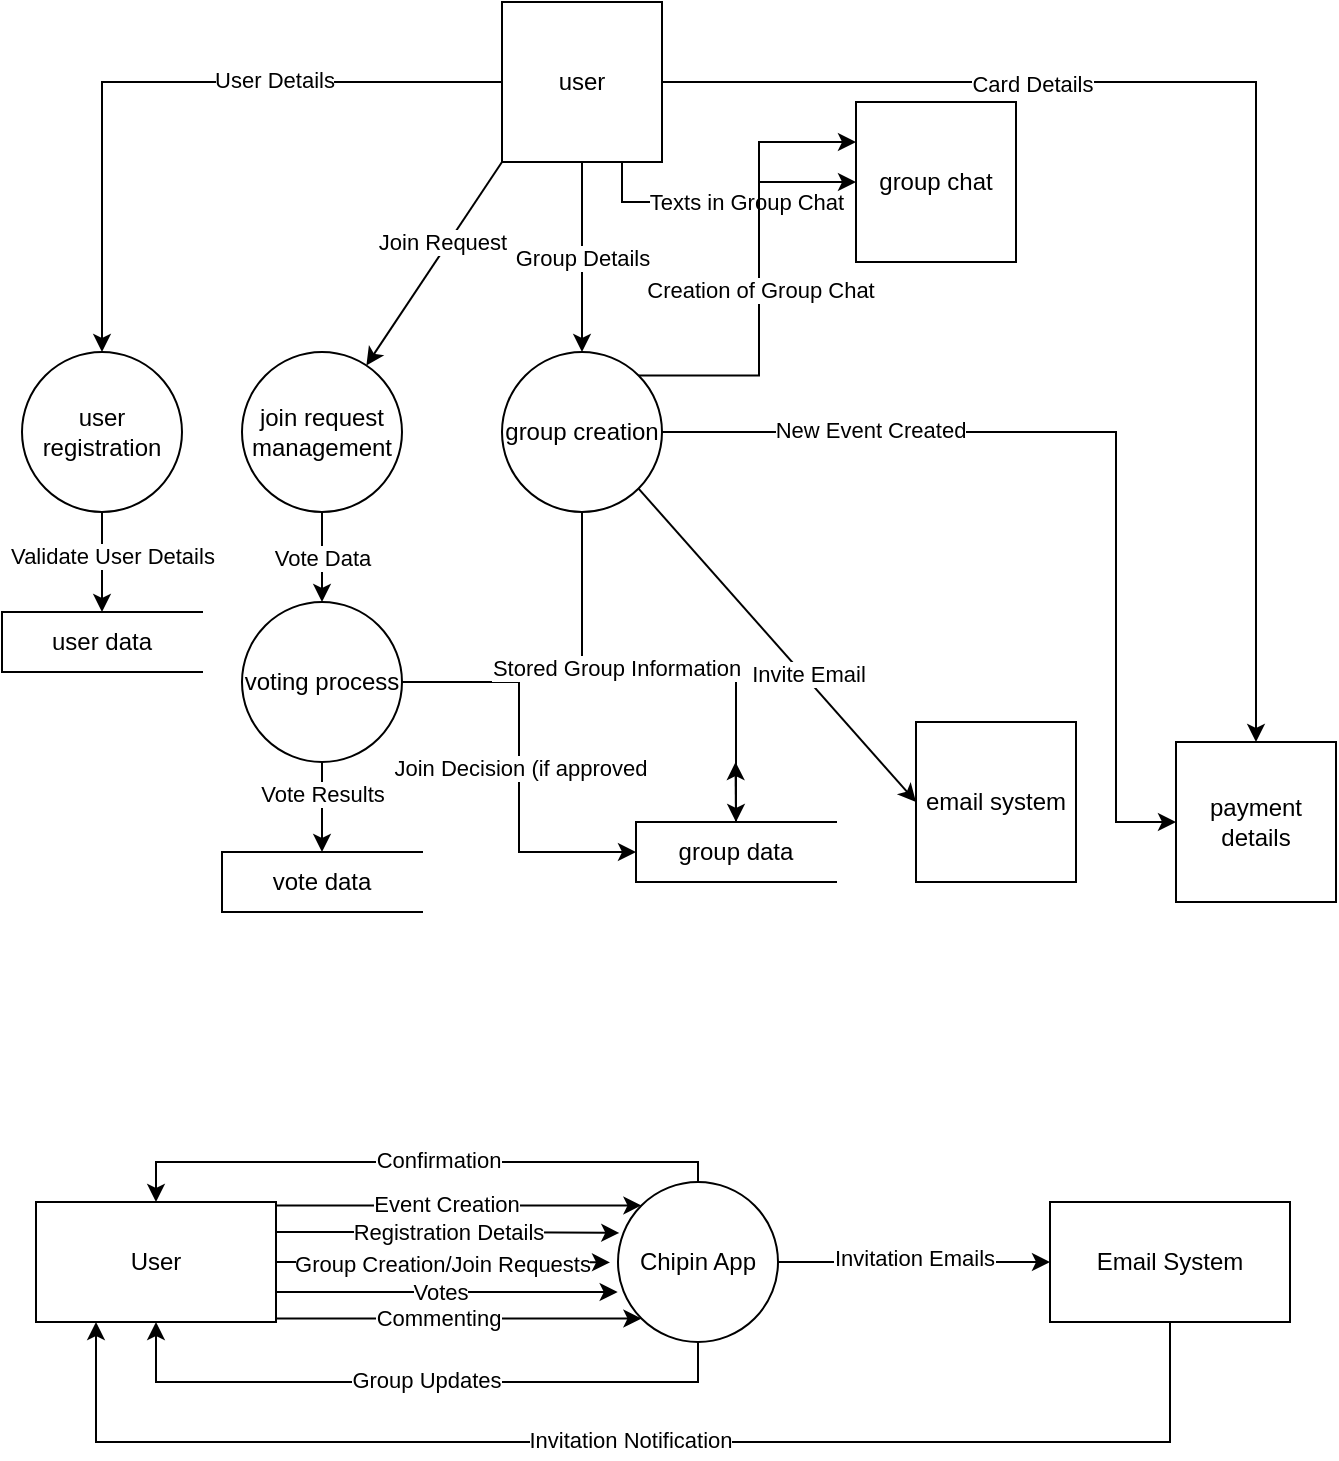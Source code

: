 <mxfile version="24.8.6">
  <diagram name="Page-1" id="X9dftWcr-_qkQx8xd6QC">
    <mxGraphModel dx="867" dy="551" grid="1" gridSize="10" guides="1" tooltips="1" connect="1" arrows="1" fold="1" page="1" pageScale="1" pageWidth="827" pageHeight="1169" math="0" shadow="0">
      <root>
        <mxCell id="0" />
        <mxCell id="1" parent="0" />
        <mxCell id="alYRL4gctIjINkwNbVFR-12" value="email system" style="whiteSpace=wrap;html=1;aspect=fixed;" parent="1" vertex="1">
          <mxGeometry x="540" y="390" width="80" height="80" as="geometry" />
        </mxCell>
        <mxCell id="alYRL4gctIjINkwNbVFR-26" style="edgeStyle=orthogonalEdgeStyle;rounded=0;orthogonalLoop=1;jettySize=auto;html=1;entryX=0.5;entryY=0;entryDx=0;entryDy=0;" parent="1" source="alYRL4gctIjINkwNbVFR-13" target="alYRL4gctIjINkwNbVFR-18" edge="1">
          <mxGeometry relative="1" as="geometry" />
        </mxCell>
        <mxCell id="alYRL4gctIjINkwNbVFR-27" value="Validate User Details" style="edgeLabel;html=1;align=center;verticalAlign=middle;resizable=0;points=[];" parent="alYRL4gctIjINkwNbVFR-26" vertex="1" connectable="0">
          <mxGeometry x="-0.124" y="5" relative="1" as="geometry">
            <mxPoint as="offset" />
          </mxGeometry>
        </mxCell>
        <mxCell id="alYRL4gctIjINkwNbVFR-13" value="user registration" style="ellipse;whiteSpace=wrap;html=1;aspect=fixed;" parent="1" vertex="1">
          <mxGeometry x="93" y="205" width="80" height="80" as="geometry" />
        </mxCell>
        <mxCell id="alYRL4gctIjINkwNbVFR-57" value="Vote Data" style="edgeStyle=orthogonalEdgeStyle;rounded=0;orthogonalLoop=1;jettySize=auto;html=1;entryX=0.5;entryY=0;entryDx=0;entryDy=0;" parent="1" source="alYRL4gctIjINkwNbVFR-15" target="alYRL4gctIjINkwNbVFR-16" edge="1">
          <mxGeometry relative="1" as="geometry" />
        </mxCell>
        <mxCell id="alYRL4gctIjINkwNbVFR-15" value="join request management" style="ellipse;whiteSpace=wrap;html=1;aspect=fixed;" parent="1" vertex="1">
          <mxGeometry x="203" y="205" width="80" height="80" as="geometry" />
        </mxCell>
        <mxCell id="alYRL4gctIjINkwNbVFR-58" style="edgeStyle=orthogonalEdgeStyle;rounded=0;orthogonalLoop=1;jettySize=auto;html=1;exitX=0.5;exitY=1;exitDx=0;exitDy=0;entryX=0.5;entryY=0;entryDx=0;entryDy=0;" parent="1" source="alYRL4gctIjINkwNbVFR-16" target="alYRL4gctIjINkwNbVFR-20" edge="1">
          <mxGeometry relative="1" as="geometry" />
        </mxCell>
        <mxCell id="alYRL4gctIjINkwNbVFR-59" value="Vote Results" style="edgeLabel;html=1;align=center;verticalAlign=middle;resizable=0;points=[];" parent="alYRL4gctIjINkwNbVFR-58" vertex="1" connectable="0">
          <mxGeometry x="-0.296" relative="1" as="geometry">
            <mxPoint as="offset" />
          </mxGeometry>
        </mxCell>
        <mxCell id="alYRL4gctIjINkwNbVFR-64" value="Join Decision (if approved" style="edgeStyle=orthogonalEdgeStyle;rounded=0;orthogonalLoop=1;jettySize=auto;html=1;entryX=0;entryY=0.5;entryDx=0;entryDy=0;" parent="1" source="alYRL4gctIjINkwNbVFR-16" target="alYRL4gctIjINkwNbVFR-19" edge="1">
          <mxGeometry relative="1" as="geometry" />
        </mxCell>
        <mxCell id="alYRL4gctIjINkwNbVFR-16" value="voting process" style="ellipse;whiteSpace=wrap;html=1;aspect=fixed;" parent="1" vertex="1">
          <mxGeometry x="203" y="330" width="80" height="80" as="geometry" />
        </mxCell>
        <mxCell id="alYRL4gctIjINkwNbVFR-18" value="user data" style="html=1;dashed=0;whiteSpace=wrap;shape=partialRectangle;right=0;" parent="1" vertex="1">
          <mxGeometry x="83" y="335" width="100" height="30" as="geometry" />
        </mxCell>
        <mxCell id="alYRL4gctIjINkwNbVFR-65" style="edgeStyle=orthogonalEdgeStyle;rounded=0;orthogonalLoop=1;jettySize=auto;html=1;exitX=0.5;exitY=0;exitDx=0;exitDy=0;" parent="1" source="alYRL4gctIjINkwNbVFR-19" edge="1">
          <mxGeometry relative="1" as="geometry">
            <mxPoint x="449.765" y="410" as="targetPoint" />
          </mxGeometry>
        </mxCell>
        <mxCell id="alYRL4gctIjINkwNbVFR-19" value="group data" style="html=1;dashed=0;whiteSpace=wrap;shape=partialRectangle;right=0;" parent="1" vertex="1">
          <mxGeometry x="400" y="440" width="100" height="30" as="geometry" />
        </mxCell>
        <mxCell id="alYRL4gctIjINkwNbVFR-20" value="vote data" style="html=1;dashed=0;whiteSpace=wrap;shape=partialRectangle;right=0;" parent="1" vertex="1">
          <mxGeometry x="193" y="455" width="100" height="30" as="geometry" />
        </mxCell>
        <mxCell id="alYRL4gctIjINkwNbVFR-23" style="edgeStyle=orthogonalEdgeStyle;rounded=0;orthogonalLoop=1;jettySize=auto;html=1;entryX=0.5;entryY=0;entryDx=0;entryDy=0;" parent="1" source="alYRL4gctIjINkwNbVFR-22" target="alYRL4gctIjINkwNbVFR-13" edge="1">
          <mxGeometry relative="1" as="geometry" />
        </mxCell>
        <mxCell id="alYRL4gctIjINkwNbVFR-24" value="User Details" style="edgeLabel;html=1;align=center;verticalAlign=middle;resizable=0;points=[];" parent="alYRL4gctIjINkwNbVFR-23" vertex="1" connectable="0">
          <mxGeometry x="-0.316" y="-2" relative="1" as="geometry">
            <mxPoint y="1" as="offset" />
          </mxGeometry>
        </mxCell>
        <mxCell id="alYRL4gctIjINkwNbVFR-28" value="Group Details" style="edgeStyle=orthogonalEdgeStyle;rounded=0;orthogonalLoop=1;jettySize=auto;html=1;entryX=0.5;entryY=0;entryDx=0;entryDy=0;exitX=0.5;exitY=1;exitDx=0;exitDy=0;" parent="1" source="alYRL4gctIjINkwNbVFR-22" target="alYRL4gctIjINkwNbVFR-14" edge="1">
          <mxGeometry relative="1" as="geometry" />
        </mxCell>
        <mxCell id="alYRL4gctIjINkwNbVFR-72" style="edgeStyle=orthogonalEdgeStyle;rounded=0;orthogonalLoop=1;jettySize=auto;html=1;exitX=1;exitY=0.5;exitDx=0;exitDy=0;entryX=0.5;entryY=0;entryDx=0;entryDy=0;" parent="1" source="alYRL4gctIjINkwNbVFR-22" target="alYRL4gctIjINkwNbVFR-44" edge="1">
          <mxGeometry relative="1" as="geometry" />
        </mxCell>
        <mxCell id="alYRL4gctIjINkwNbVFR-73" value="Card Details" style="edgeLabel;html=1;align=center;verticalAlign=middle;resizable=0;points=[];" parent="alYRL4gctIjINkwNbVFR-72" vertex="1" connectable="0">
          <mxGeometry x="-0.41" y="-1" relative="1" as="geometry">
            <mxPoint as="offset" />
          </mxGeometry>
        </mxCell>
        <mxCell id="alYRL4gctIjINkwNbVFR-76" style="edgeStyle=orthogonalEdgeStyle;rounded=0;orthogonalLoop=1;jettySize=auto;html=1;exitX=0.75;exitY=1;exitDx=0;exitDy=0;entryX=0;entryY=0.25;entryDx=0;entryDy=0;" parent="1" source="alYRL4gctIjINkwNbVFR-22" target="alYRL4gctIjINkwNbVFR-50" edge="1">
          <mxGeometry relative="1" as="geometry" />
        </mxCell>
        <mxCell id="alYRL4gctIjINkwNbVFR-77" value="Texts in Group Chat" style="edgeLabel;html=1;align=center;verticalAlign=middle;resizable=0;points=[];" parent="alYRL4gctIjINkwNbVFR-76" vertex="1" connectable="0">
          <mxGeometry x="-0.018" relative="1" as="geometry">
            <mxPoint as="offset" />
          </mxGeometry>
        </mxCell>
        <mxCell id="alYRL4gctIjINkwNbVFR-22" value="user" style="whiteSpace=wrap;html=1;aspect=fixed;" parent="1" vertex="1">
          <mxGeometry x="333" y="30" width="80" height="80" as="geometry" />
        </mxCell>
        <mxCell id="alYRL4gctIjINkwNbVFR-34" value="" style="endArrow=classic;html=1;rounded=0;exitX=0;exitY=1;exitDx=0;exitDy=0;" parent="1" source="alYRL4gctIjINkwNbVFR-22" target="alYRL4gctIjINkwNbVFR-15" edge="1">
          <mxGeometry width="50" height="50" relative="1" as="geometry">
            <mxPoint x="333" y="115" as="sourcePoint" />
            <mxPoint x="533" y="215" as="targetPoint" />
          </mxGeometry>
        </mxCell>
        <mxCell id="alYRL4gctIjINkwNbVFR-35" value="Join Request" style="edgeLabel;html=1;align=center;verticalAlign=middle;resizable=0;points=[];" parent="alYRL4gctIjINkwNbVFR-34" vertex="1" connectable="0">
          <mxGeometry x="-0.185" y="-3" relative="1" as="geometry">
            <mxPoint as="offset" />
          </mxGeometry>
        </mxCell>
        <mxCell id="alYRL4gctIjINkwNbVFR-44" value="payment details" style="whiteSpace=wrap;html=1;aspect=fixed;" parent="1" vertex="1">
          <mxGeometry x="670" y="400" width="80" height="80" as="geometry" />
        </mxCell>
        <mxCell id="alYRL4gctIjINkwNbVFR-50" value="group chat" style="whiteSpace=wrap;html=1;aspect=fixed;" parent="1" vertex="1">
          <mxGeometry x="510" y="80" width="80" height="80" as="geometry" />
        </mxCell>
        <mxCell id="alYRL4gctIjINkwNbVFR-62" style="edgeStyle=orthogonalEdgeStyle;rounded=0;orthogonalLoop=1;jettySize=auto;html=1;exitX=0.5;exitY=1;exitDx=0;exitDy=0;entryX=0.5;entryY=0;entryDx=0;entryDy=0;" parent="1" source="alYRL4gctIjINkwNbVFR-14" target="alYRL4gctIjINkwNbVFR-19" edge="1">
          <mxGeometry relative="1" as="geometry" />
        </mxCell>
        <mxCell id="alYRL4gctIjINkwNbVFR-63" value="Stored Group Information" style="edgeLabel;html=1;align=center;verticalAlign=middle;resizable=0;points=[];" parent="alYRL4gctIjINkwNbVFR-62" vertex="1" connectable="0">
          <mxGeometry x="-0.191" relative="1" as="geometry">
            <mxPoint as="offset" />
          </mxGeometry>
        </mxCell>
        <mxCell id="alYRL4gctIjINkwNbVFR-69" style="edgeStyle=orthogonalEdgeStyle;rounded=0;orthogonalLoop=1;jettySize=auto;html=1;exitX=1;exitY=0.5;exitDx=0;exitDy=0;entryX=0;entryY=0.5;entryDx=0;entryDy=0;" parent="1" source="alYRL4gctIjINkwNbVFR-14" target="alYRL4gctIjINkwNbVFR-44" edge="1">
          <mxGeometry relative="1" as="geometry">
            <Array as="points">
              <mxPoint x="640" y="245" />
              <mxPoint x="640" y="440" />
            </Array>
          </mxGeometry>
        </mxCell>
        <mxCell id="alYRL4gctIjINkwNbVFR-70" value="New Event Created" style="edgeLabel;html=1;align=center;verticalAlign=middle;resizable=0;points=[];" parent="alYRL4gctIjINkwNbVFR-69" vertex="1" connectable="0">
          <mxGeometry x="-0.541" y="1" relative="1" as="geometry">
            <mxPoint as="offset" />
          </mxGeometry>
        </mxCell>
        <mxCell id="alYRL4gctIjINkwNbVFR-74" value="Creation of Group Chat" style="edgeStyle=orthogonalEdgeStyle;rounded=0;orthogonalLoop=1;jettySize=auto;html=1;exitX=1;exitY=0;exitDx=0;exitDy=0;entryX=0;entryY=0.5;entryDx=0;entryDy=0;" parent="1" source="alYRL4gctIjINkwNbVFR-14" target="alYRL4gctIjINkwNbVFR-50" edge="1">
          <mxGeometry relative="1" as="geometry" />
        </mxCell>
        <mxCell id="alYRL4gctIjINkwNbVFR-14" value="group creation" style="ellipse;whiteSpace=wrap;html=1;aspect=fixed;" parent="1" vertex="1">
          <mxGeometry x="333" y="205" width="80" height="80" as="geometry" />
        </mxCell>
        <mxCell id="alYRL4gctIjINkwNbVFR-67" value="" style="endArrow=classic;html=1;rounded=0;exitX=1;exitY=1;exitDx=0;exitDy=0;entryX=0;entryY=0.5;entryDx=0;entryDy=0;" parent="1" source="alYRL4gctIjINkwNbVFR-14" target="alYRL4gctIjINkwNbVFR-12" edge="1">
          <mxGeometry width="50" height="50" relative="1" as="geometry">
            <mxPoint x="540" y="170" as="sourcePoint" />
            <mxPoint x="590" y="120" as="targetPoint" />
          </mxGeometry>
        </mxCell>
        <mxCell id="alYRL4gctIjINkwNbVFR-68" value="Invite Email" style="edgeLabel;html=1;align=center;verticalAlign=middle;resizable=0;points=[];" parent="alYRL4gctIjINkwNbVFR-67" vertex="1" connectable="0">
          <mxGeometry x="0.204" y="1" relative="1" as="geometry">
            <mxPoint y="-1" as="offset" />
          </mxGeometry>
        </mxCell>
        <mxCell id="_H3MpY5T0aoOrohaVcGv-11" style="edgeStyle=orthogonalEdgeStyle;rounded=0;orthogonalLoop=1;jettySize=auto;html=1;entryX=0.5;entryY=0;entryDx=0;entryDy=0;" parent="1" source="_H3MpY5T0aoOrohaVcGv-1" target="_H3MpY5T0aoOrohaVcGv-2" edge="1">
          <mxGeometry relative="1" as="geometry">
            <Array as="points">
              <mxPoint x="431" y="610" />
              <mxPoint x="160" y="610" />
            </Array>
          </mxGeometry>
        </mxCell>
        <mxCell id="_H3MpY5T0aoOrohaVcGv-12" value="Confirmation" style="edgeLabel;html=1;align=center;verticalAlign=middle;resizable=0;points=[];" parent="_H3MpY5T0aoOrohaVcGv-11" vertex="1" connectable="0">
          <mxGeometry x="0.067" y="-1" relative="1" as="geometry">
            <mxPoint x="20" as="offset" />
          </mxGeometry>
        </mxCell>
        <mxCell id="_H3MpY5T0aoOrohaVcGv-13" style="edgeStyle=orthogonalEdgeStyle;rounded=0;orthogonalLoop=1;jettySize=auto;html=1;exitX=0.5;exitY=1;exitDx=0;exitDy=0;entryX=0.5;entryY=1;entryDx=0;entryDy=0;" parent="1" source="_H3MpY5T0aoOrohaVcGv-1" target="_H3MpY5T0aoOrohaVcGv-2" edge="1">
          <mxGeometry relative="1" as="geometry" />
        </mxCell>
        <mxCell id="_H3MpY5T0aoOrohaVcGv-14" value="Group Updates" style="edgeLabel;html=1;align=center;verticalAlign=middle;resizable=0;points=[];" parent="_H3MpY5T0aoOrohaVcGv-13" vertex="1" connectable="0">
          <mxGeometry x="-0.027" y="-1" relative="1" as="geometry">
            <mxPoint as="offset" />
          </mxGeometry>
        </mxCell>
        <mxCell id="_H3MpY5T0aoOrohaVcGv-15" style="edgeStyle=orthogonalEdgeStyle;rounded=0;orthogonalLoop=1;jettySize=auto;html=1;exitX=1;exitY=0.5;exitDx=0;exitDy=0;entryX=0;entryY=0.5;entryDx=0;entryDy=0;" parent="1" source="_H3MpY5T0aoOrohaVcGv-1" target="_H3MpY5T0aoOrohaVcGv-3" edge="1">
          <mxGeometry relative="1" as="geometry" />
        </mxCell>
        <mxCell id="_H3MpY5T0aoOrohaVcGv-16" value="Invitation Emails" style="edgeLabel;html=1;align=center;verticalAlign=middle;resizable=0;points=[];" parent="_H3MpY5T0aoOrohaVcGv-15" vertex="1" connectable="0">
          <mxGeometry x="-0.003" y="2" relative="1" as="geometry">
            <mxPoint as="offset" />
          </mxGeometry>
        </mxCell>
        <mxCell id="_H3MpY5T0aoOrohaVcGv-1" value="Chipin App" style="ellipse;whiteSpace=wrap;html=1;aspect=fixed;" parent="1" vertex="1">
          <mxGeometry x="391" y="620" width="80" height="80" as="geometry" />
        </mxCell>
        <mxCell id="_H3MpY5T0aoOrohaVcGv-7" value="Group Creation/Join Requests" style="edgeStyle=orthogonalEdgeStyle;rounded=0;orthogonalLoop=1;jettySize=auto;html=1;exitX=1;exitY=0.5;exitDx=0;exitDy=0;" parent="1" source="_H3MpY5T0aoOrohaVcGv-2" edge="1">
          <mxGeometry relative="1" as="geometry">
            <mxPoint x="387" y="660.2" as="targetPoint" />
          </mxGeometry>
        </mxCell>
        <mxCell id="gaQHXhz39HLB8NVsHpsh-11" style="edgeStyle=orthogonalEdgeStyle;rounded=0;orthogonalLoop=1;jettySize=auto;html=1;exitX=1;exitY=0;exitDx=0;exitDy=0;entryX=0;entryY=0;entryDx=0;entryDy=0;" edge="1" parent="1" source="_H3MpY5T0aoOrohaVcGv-2" target="_H3MpY5T0aoOrohaVcGv-1">
          <mxGeometry relative="1" as="geometry">
            <Array as="points">
              <mxPoint x="220" y="632" />
            </Array>
          </mxGeometry>
        </mxCell>
        <mxCell id="gaQHXhz39HLB8NVsHpsh-14" value="Event Creation" style="edgeLabel;html=1;align=center;verticalAlign=middle;resizable=0;points=[];" vertex="1" connectable="0" parent="gaQHXhz39HLB8NVsHpsh-11">
          <mxGeometry x="-0.081" y="1" relative="1" as="geometry">
            <mxPoint x="2" as="offset" />
          </mxGeometry>
        </mxCell>
        <mxCell id="gaQHXhz39HLB8NVsHpsh-12" style="edgeStyle=orthogonalEdgeStyle;rounded=0;orthogonalLoop=1;jettySize=auto;html=1;exitX=1;exitY=1;exitDx=0;exitDy=0;entryX=0;entryY=1;entryDx=0;entryDy=0;" edge="1" parent="1" source="_H3MpY5T0aoOrohaVcGv-2" target="_H3MpY5T0aoOrohaVcGv-1">
          <mxGeometry relative="1" as="geometry">
            <Array as="points">
              <mxPoint x="220" y="688" />
            </Array>
          </mxGeometry>
        </mxCell>
        <mxCell id="gaQHXhz39HLB8NVsHpsh-15" value="Commenting" style="edgeLabel;html=1;align=center;verticalAlign=middle;resizable=0;points=[];" vertex="1" connectable="0" parent="gaQHXhz39HLB8NVsHpsh-12">
          <mxGeometry x="-0.111" y="1" relative="1" as="geometry">
            <mxPoint as="offset" />
          </mxGeometry>
        </mxCell>
        <mxCell id="_H3MpY5T0aoOrohaVcGv-2" value="User" style="rounded=0;whiteSpace=wrap;html=1;" parent="1" vertex="1">
          <mxGeometry x="100" y="630" width="120" height="60" as="geometry" />
        </mxCell>
        <mxCell id="_H3MpY5T0aoOrohaVcGv-17" style="edgeStyle=orthogonalEdgeStyle;rounded=0;orthogonalLoop=1;jettySize=auto;html=1;entryX=0.25;entryY=1;entryDx=0;entryDy=0;" parent="1" source="_H3MpY5T0aoOrohaVcGv-3" target="_H3MpY5T0aoOrohaVcGv-2" edge="1">
          <mxGeometry relative="1" as="geometry">
            <Array as="points">
              <mxPoint x="667" y="750" />
              <mxPoint x="130" y="750" />
            </Array>
          </mxGeometry>
        </mxCell>
        <mxCell id="_H3MpY5T0aoOrohaVcGv-18" value="Invitation Notification" style="edgeLabel;html=1;align=center;verticalAlign=middle;resizable=0;points=[];" parent="_H3MpY5T0aoOrohaVcGv-17" vertex="1" connectable="0">
          <mxGeometry x="0.004" y="-1" relative="1" as="geometry">
            <mxPoint as="offset" />
          </mxGeometry>
        </mxCell>
        <mxCell id="_H3MpY5T0aoOrohaVcGv-3" value="Email System" style="rounded=0;whiteSpace=wrap;html=1;" parent="1" vertex="1">
          <mxGeometry x="607" y="630" width="120" height="60" as="geometry" />
        </mxCell>
        <mxCell id="_H3MpY5T0aoOrohaVcGv-5" value="Registration Details" style="edgeStyle=orthogonalEdgeStyle;rounded=0;orthogonalLoop=1;jettySize=auto;html=1;exitX=1;exitY=0.25;exitDx=0;exitDy=0;entryX=0.008;entryY=0.318;entryDx=0;entryDy=0;entryPerimeter=0;" parent="1" source="_H3MpY5T0aoOrohaVcGv-2" target="_H3MpY5T0aoOrohaVcGv-1" edge="1">
          <mxGeometry relative="1" as="geometry" />
        </mxCell>
        <mxCell id="_H3MpY5T0aoOrohaVcGv-9" style="edgeStyle=orthogonalEdgeStyle;rounded=0;orthogonalLoop=1;jettySize=auto;html=1;exitX=1;exitY=0.75;exitDx=0;exitDy=0;entryX=-0.002;entryY=0.688;entryDx=0;entryDy=0;entryPerimeter=0;" parent="1" source="_H3MpY5T0aoOrohaVcGv-2" target="_H3MpY5T0aoOrohaVcGv-1" edge="1">
          <mxGeometry relative="1" as="geometry" />
        </mxCell>
        <mxCell id="_H3MpY5T0aoOrohaVcGv-10" value="Votes" style="edgeLabel;html=1;align=center;verticalAlign=middle;resizable=0;points=[];" parent="_H3MpY5T0aoOrohaVcGv-9" vertex="1" connectable="0">
          <mxGeometry x="-0.04" relative="1" as="geometry">
            <mxPoint as="offset" />
          </mxGeometry>
        </mxCell>
      </root>
    </mxGraphModel>
  </diagram>
</mxfile>

